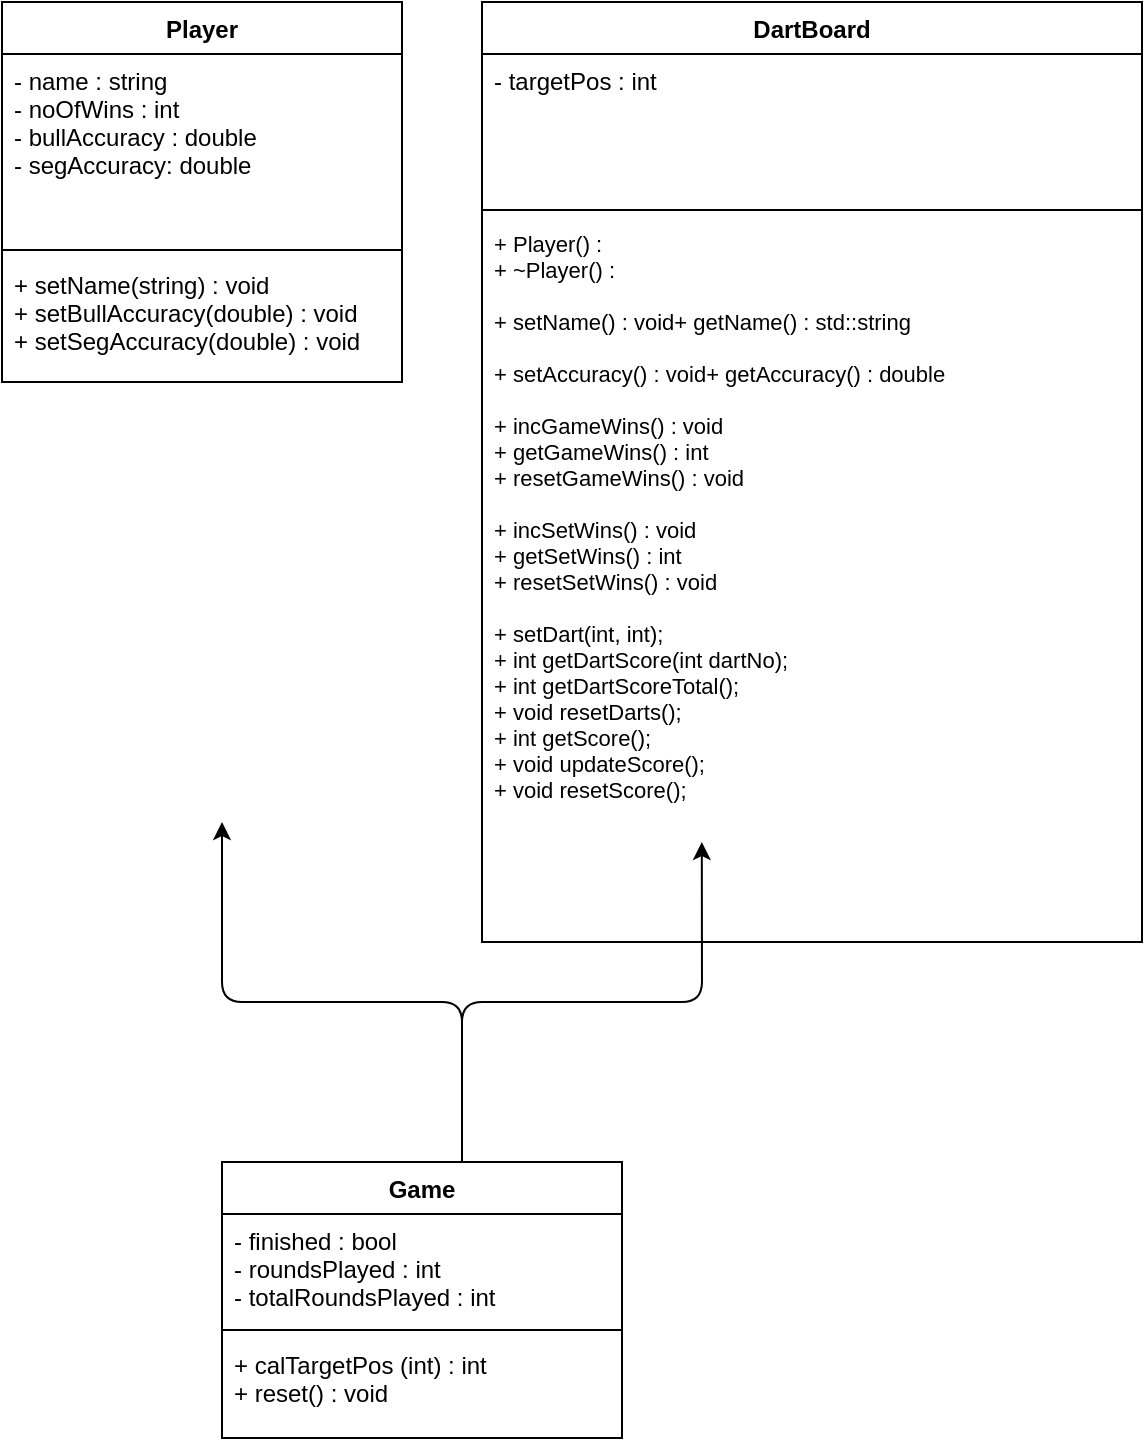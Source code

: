 <mxfile version="13.0.6" type="github">
  <diagram id="KvIgnxkLXuehH7X5kyKA" name="Page-1">
    <mxGraphModel dx="539" dy="779" grid="1" gridSize="10" guides="1" tooltips="1" connect="1" arrows="1" fold="1" page="1" pageScale="1" pageWidth="1169" pageHeight="826" math="0" shadow="0">
      <root>
        <mxCell id="0" />
        <mxCell id="1" parent="0" />
        <mxCell id="xvUeXTyLHobFcFk8aWzV-1" value="Player" style="swimlane;fontStyle=1;align=center;verticalAlign=top;childLayout=stackLayout;horizontal=1;startSize=26;horizontalStack=0;resizeParent=1;resizeParentMax=0;resizeLast=0;collapsible=1;marginBottom=0;" parent="1" vertex="1">
          <mxGeometry x="40" y="80" width="200" height="190" as="geometry" />
        </mxCell>
        <mxCell id="xvUeXTyLHobFcFk8aWzV-2" value="- name : string&#xa;- noOfWins : int&#xa;- bullAccuracy : double&#xa;- segAccuracy: double&#xa;&#xa;&#xa;&#xa;" style="text;strokeColor=none;fillColor=none;align=left;verticalAlign=top;spacingLeft=4;spacingRight=4;overflow=hidden;rotatable=0;points=[[0,0.5],[1,0.5]];portConstraint=eastwest;" parent="xvUeXTyLHobFcFk8aWzV-1" vertex="1">
          <mxGeometry y="26" width="200" height="94" as="geometry" />
        </mxCell>
        <mxCell id="xvUeXTyLHobFcFk8aWzV-3" value="" style="line;strokeWidth=1;fillColor=none;align=left;verticalAlign=middle;spacingTop=-1;spacingLeft=3;spacingRight=3;rotatable=0;labelPosition=right;points=[];portConstraint=eastwest;" parent="xvUeXTyLHobFcFk8aWzV-1" vertex="1">
          <mxGeometry y="120" width="200" height="8" as="geometry" />
        </mxCell>
        <mxCell id="xvUeXTyLHobFcFk8aWzV-4" value="+ setName(string) : void&#xa;+ setBullAccuracy(double) : void&#xa;+ setSegAccuracy(double) : void&#xa;" style="text;strokeColor=none;fillColor=none;align=left;verticalAlign=top;spacingLeft=4;spacingRight=4;overflow=hidden;rotatable=0;points=[[0,0.5],[1,0.5]];portConstraint=eastwest;" parent="xvUeXTyLHobFcFk8aWzV-1" vertex="1">
          <mxGeometry y="128" width="200" height="62" as="geometry" />
        </mxCell>
        <mxCell id="xvUeXTyLHobFcFk8aWzV-9" value="DartBoard" style="swimlane;fontStyle=1;align=center;verticalAlign=top;childLayout=stackLayout;horizontal=1;startSize=26;horizontalStack=0;resizeParent=1;resizeParentMax=0;resizeLast=0;collapsible=1;marginBottom=0;" parent="1" vertex="1">
          <mxGeometry x="280" y="80" width="330" height="470" as="geometry" />
        </mxCell>
        <mxCell id="xvUeXTyLHobFcFk8aWzV-10" value="- targetPos : int&#xa;&#xa;&#xa;&#xa;&#xa;&#xa;&#xa;&#xa;&#xa;" style="text;strokeColor=none;fillColor=none;align=left;verticalAlign=top;spacingLeft=4;spacingRight=4;overflow=hidden;rotatable=0;points=[[0,0.5],[1,0.5]];portConstraint=eastwest;" parent="xvUeXTyLHobFcFk8aWzV-9" vertex="1">
          <mxGeometry y="26" width="330" height="74" as="geometry" />
        </mxCell>
        <mxCell id="xvUeXTyLHobFcFk8aWzV-11" value="" style="line;strokeWidth=1;fillColor=none;align=left;verticalAlign=middle;spacingTop=-1;spacingLeft=3;spacingRight=3;rotatable=0;labelPosition=right;points=[];portConstraint=eastwest;" parent="xvUeXTyLHobFcFk8aWzV-9" vertex="1">
          <mxGeometry y="100" width="330" height="8" as="geometry" />
        </mxCell>
        <mxCell id="xvUeXTyLHobFcFk8aWzV-12" value="+ Player() : &#xa;+ ~Player() :&#xa;&#xa;+ setName() : void+ getName() : std::string&#xa;&#xa;+ setAccuracy() : void+ getAccuracy() : double&#xa;&#xa;+ incGameWins() : void&#xa;+ getGameWins() : int&#xa;+ resetGameWins() : void&#xa;&#xa;+ incSetWins() : void&#xa;+ getSetWins() : int&#xa;+ resetSetWins() : void&#xa;&#xa;+ setDart(int, int);&#xa;+ int getDartScore(int dartNo);&#xa;+ int getDartScoreTotal();&#xa;+ void resetDarts();&#xa;+ int getScore();&#xa;+ void updateScore();&#xa;+ void resetScore();&#xa;&#xa;" style="text;strokeColor=none;fillColor=none;align=left;verticalAlign=top;spacingLeft=4;spacingRight=4;overflow=hidden;rotatable=0;points=[[0,0.5],[1,0.5]];portConstraint=eastwest;fontSize=11;" parent="xvUeXTyLHobFcFk8aWzV-9" vertex="1">
          <mxGeometry y="108" width="330" height="362" as="geometry" />
        </mxCell>
        <mxCell id="xvUeXTyLHobFcFk8aWzV-13" value="" style="endArrow=classic;html=1;entryX=0.545;entryY=1;entryDx=0;entryDy=0;entryPerimeter=0;exitX=0.6;exitY=0;exitDx=0;exitDy=0;exitPerimeter=0;" parent="1" source="xvUeXTyLHobFcFk8aWzV-5" edge="1">
          <mxGeometry width="50" height="50" relative="1" as="geometry">
            <mxPoint x="270" y="620" as="sourcePoint" />
            <mxPoint x="389.9" y="500" as="targetPoint" />
            <Array as="points">
              <mxPoint x="270" y="580" />
              <mxPoint x="390" y="580" />
            </Array>
          </mxGeometry>
        </mxCell>
        <mxCell id="xvUeXTyLHobFcFk8aWzV-14" value="" style="endArrow=classic;html=1;" parent="1" edge="1">
          <mxGeometry width="50" height="50" relative="1" as="geometry">
            <mxPoint x="270" y="660" as="sourcePoint" />
            <mxPoint x="150" y="490" as="targetPoint" />
            <Array as="points">
              <mxPoint x="270" y="580" />
              <mxPoint x="150" y="580" />
            </Array>
          </mxGeometry>
        </mxCell>
        <mxCell id="xvUeXTyLHobFcFk8aWzV-5" value="Game" style="swimlane;fontStyle=1;align=center;verticalAlign=top;childLayout=stackLayout;horizontal=1;startSize=26;horizontalStack=0;resizeParent=1;resizeParentMax=0;resizeLast=0;collapsible=1;marginBottom=0;" parent="1" vertex="1">
          <mxGeometry x="150" y="660" width="200" height="138" as="geometry" />
        </mxCell>
        <mxCell id="xvUeXTyLHobFcFk8aWzV-6" value="- finished : bool&#xa;- roundsPlayed : int&#xa;- totalRoundsPlayed : int&#xa;&#xa;" style="text;strokeColor=none;fillColor=none;align=left;verticalAlign=top;spacingLeft=4;spacingRight=4;overflow=hidden;rotatable=0;points=[[0,0.5],[1,0.5]];portConstraint=eastwest;" parent="xvUeXTyLHobFcFk8aWzV-5" vertex="1">
          <mxGeometry y="26" width="200" height="54" as="geometry" />
        </mxCell>
        <mxCell id="xvUeXTyLHobFcFk8aWzV-7" value="" style="line;strokeWidth=1;fillColor=none;align=left;verticalAlign=middle;spacingTop=-1;spacingLeft=3;spacingRight=3;rotatable=0;labelPosition=right;points=[];portConstraint=eastwest;" parent="xvUeXTyLHobFcFk8aWzV-5" vertex="1">
          <mxGeometry y="80" width="200" height="8" as="geometry" />
        </mxCell>
        <mxCell id="xvUeXTyLHobFcFk8aWzV-8" value="+ calTargetPos (int) : int&#xa;+ reset() : void&#xa;" style="text;strokeColor=none;fillColor=none;align=left;verticalAlign=top;spacingLeft=4;spacingRight=4;overflow=hidden;rotatable=0;points=[[0,0.5],[1,0.5]];portConstraint=eastwest;" parent="xvUeXTyLHobFcFk8aWzV-5" vertex="1">
          <mxGeometry y="88" width="200" height="50" as="geometry" />
        </mxCell>
      </root>
    </mxGraphModel>
  </diagram>
</mxfile>

